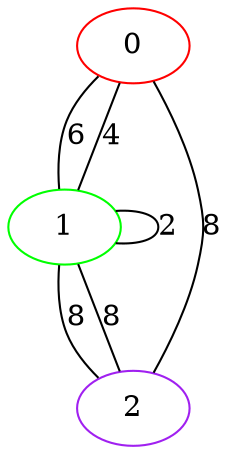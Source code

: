 graph "" {
0 [color=red, weight=1];
1 [color=green, weight=2];
2 [color=purple, weight=4];
0 -- 1  [key=0, label=6];
0 -- 1  [key=1, label=4];
0 -- 2  [key=0, label=8];
1 -- 1  [key=0, label=2];
1 -- 2  [key=0, label=8];
1 -- 2  [key=1, label=8];
}
